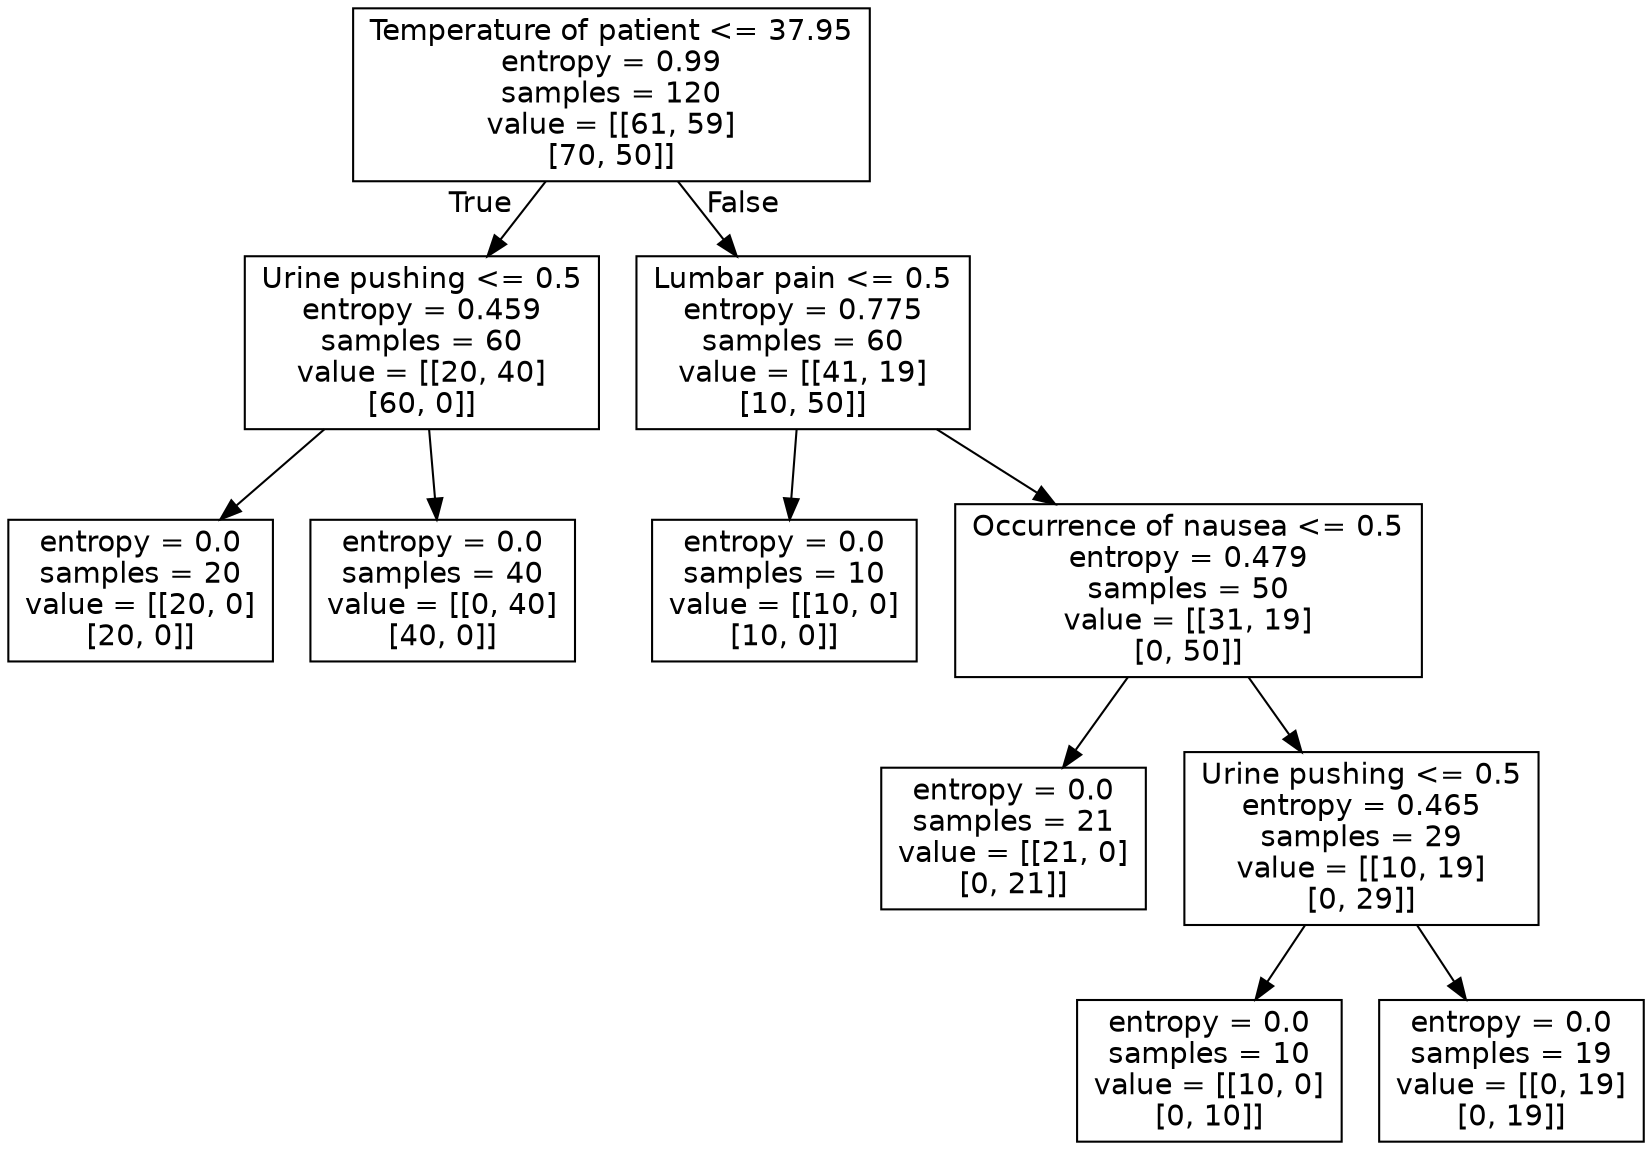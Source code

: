 digraph Tree {
node [shape=box, fontname="helvetica"] ;
edge [fontname="helvetica"] ;
0 [label="Temperature of patient <= 37.95\nentropy = 0.99\nsamples = 120\nvalue = [[61, 59]\n[70, 50]]"] ;
1 [label="Urine pushing <= 0.5\nentropy = 0.459\nsamples = 60\nvalue = [[20, 40]\n[60, 0]]"] ;
0 -> 1 [labeldistance=2.5, labelangle=45, headlabel="True"] ;
2 [label="entropy = 0.0\nsamples = 20\nvalue = [[20, 0]\n[20, 0]]"] ;
1 -> 2 ;
3 [label="entropy = 0.0\nsamples = 40\nvalue = [[0, 40]\n[40, 0]]"] ;
1 -> 3 ;
4 [label="Lumbar pain <= 0.5\nentropy = 0.775\nsamples = 60\nvalue = [[41, 19]\n[10, 50]]"] ;
0 -> 4 [labeldistance=2.5, labelangle=-45, headlabel="False"] ;
5 [label="entropy = 0.0\nsamples = 10\nvalue = [[10, 0]\n[10, 0]]"] ;
4 -> 5 ;
6 [label="Occurrence of nausea <= 0.5\nentropy = 0.479\nsamples = 50\nvalue = [[31, 19]\n[0, 50]]"] ;
4 -> 6 ;
7 [label="entropy = 0.0\nsamples = 21\nvalue = [[21, 0]\n[0, 21]]"] ;
6 -> 7 ;
8 [label="Urine pushing <= 0.5\nentropy = 0.465\nsamples = 29\nvalue = [[10, 19]\n[0, 29]]"] ;
6 -> 8 ;
9 [label="entropy = 0.0\nsamples = 10\nvalue = [[10, 0]\n[0, 10]]"] ;
8 -> 9 ;
10 [label="entropy = 0.0\nsamples = 19\nvalue = [[0, 19]\n[0, 19]]"] ;
8 -> 10 ;
}